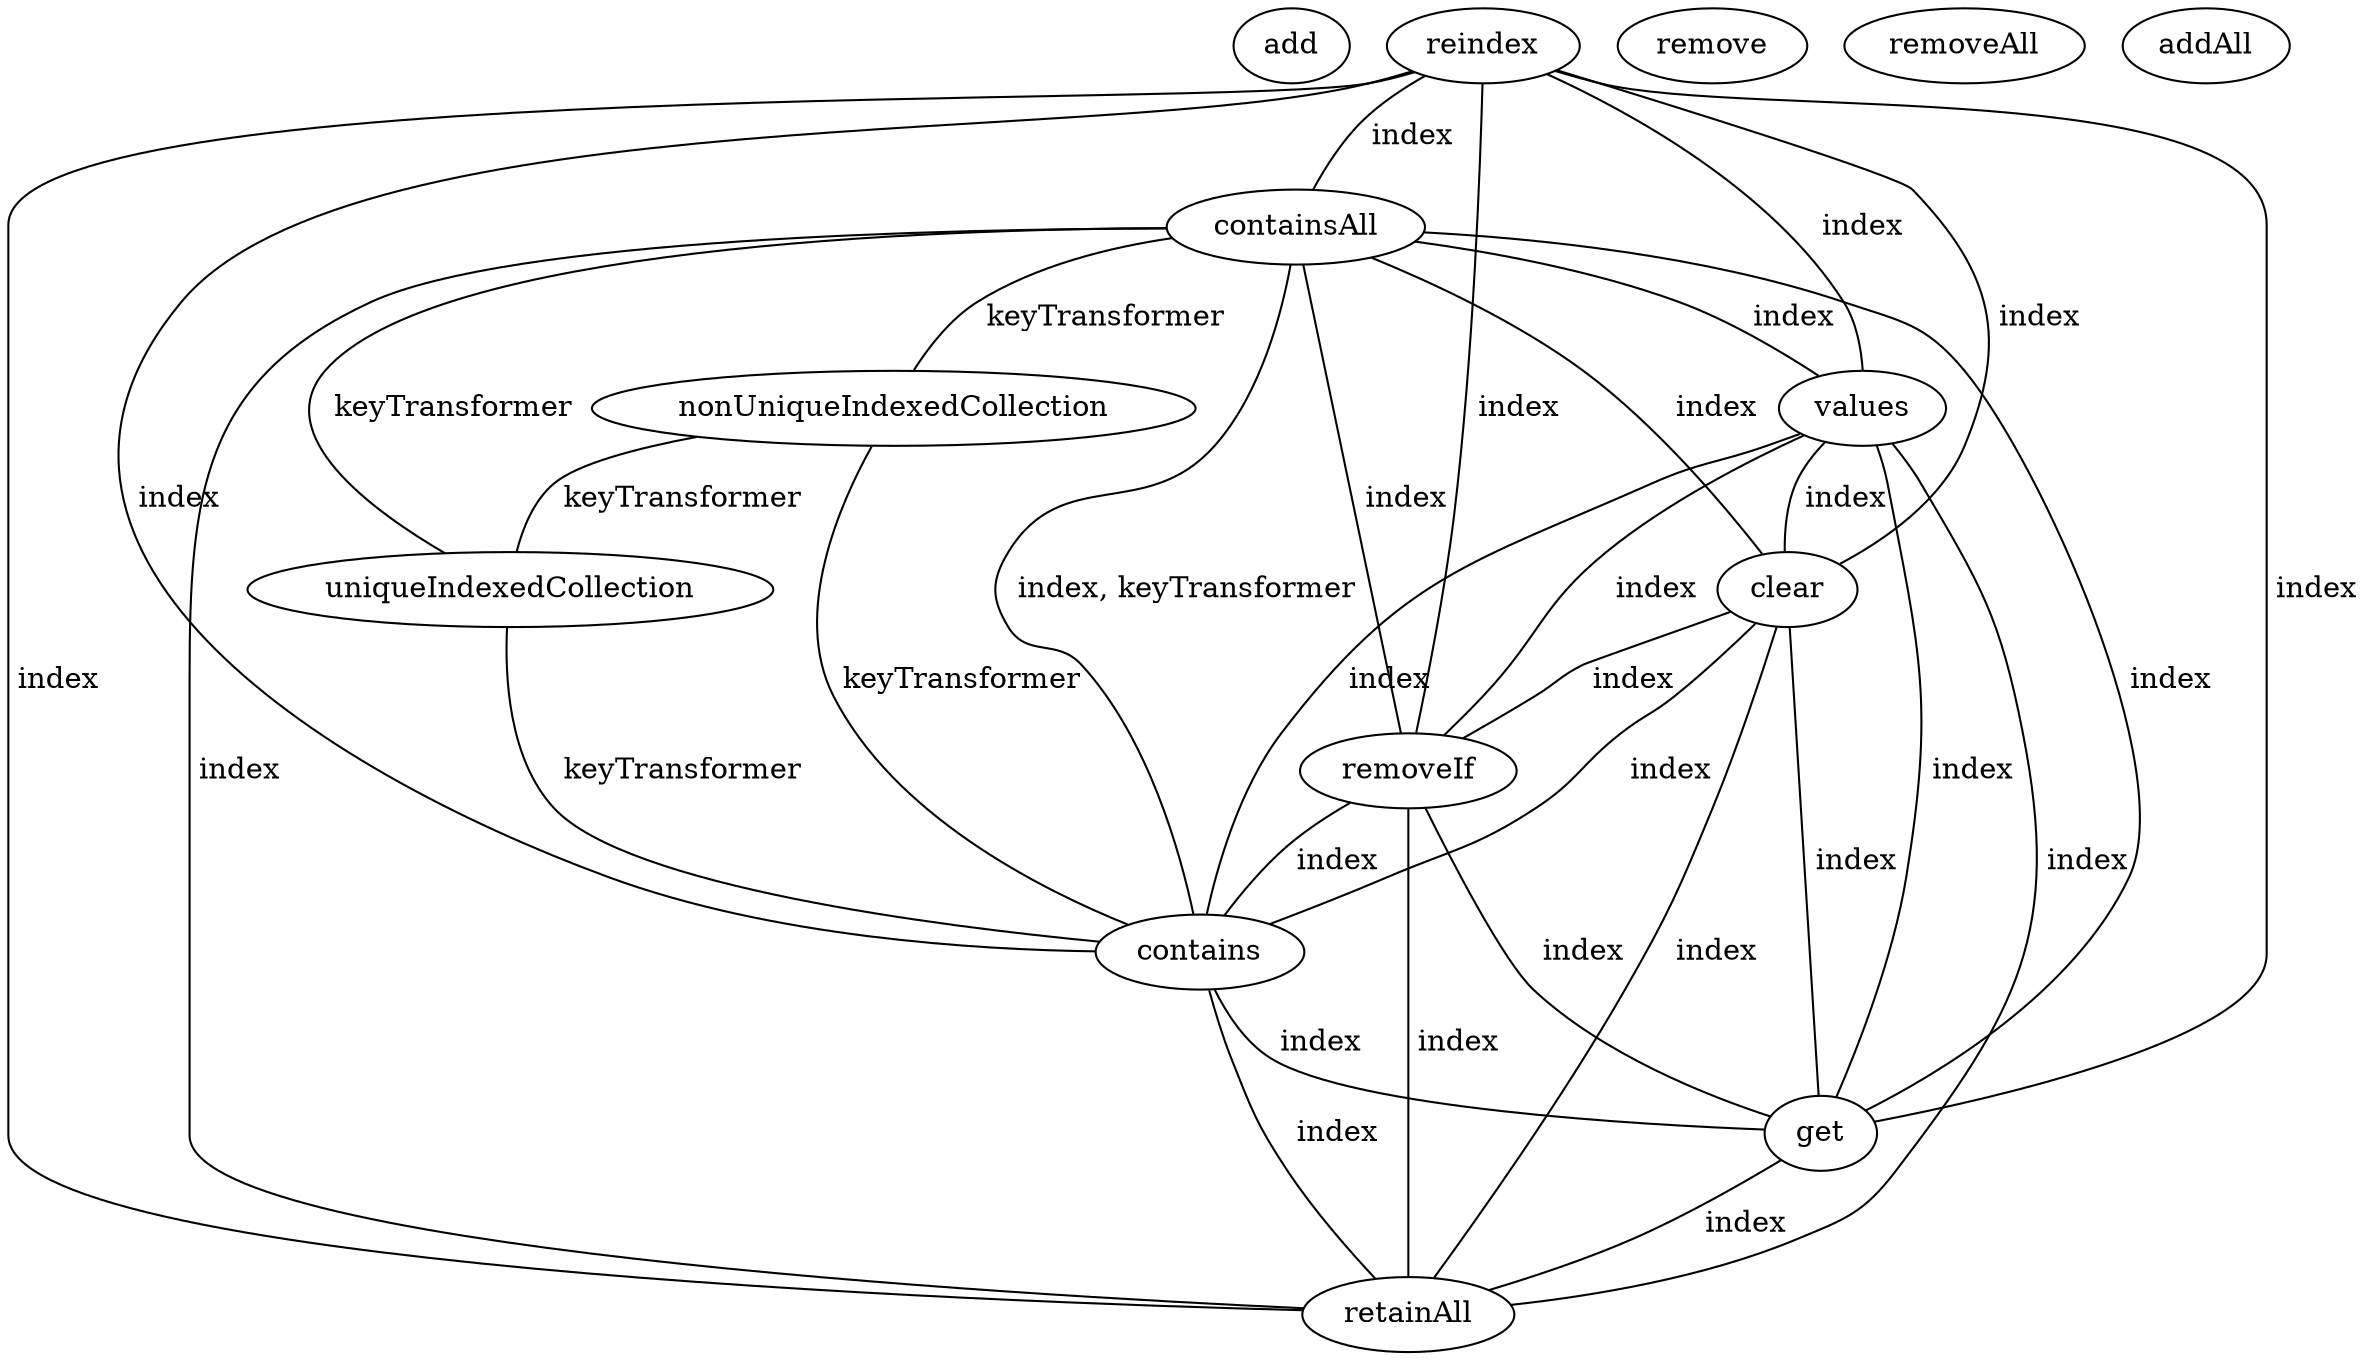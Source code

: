 digraph G {
add;
reindex;
containsAll;
values;
clear;
nonUniqueIndexedCollection;
remove;
removeIf;
uniqueIndexedCollection;
contains;
removeAll;
addAll;
get;
retainAll;
uniqueIndexedCollection -> contains [label=" keyTransformer", dir=none];
contains -> get [label=" index", dir=none];
contains -> retainAll [label=" index", dir=none];
reindex -> contains [label=" index", dir=none];
reindex -> containsAll [label=" index", dir=none];
reindex -> values [label=" index", dir=none];
reindex -> get [label=" index", dir=none];
reindex -> clear [label=" index", dir=none];
reindex -> removeIf [label=" index", dir=none];
reindex -> retainAll [label=" index", dir=none];
containsAll -> uniqueIndexedCollection [label=" keyTransformer", dir=none];
containsAll -> contains [label=" index, keyTransformer", dir=none];
containsAll -> values [label=" index", dir=none];
containsAll -> get [label=" index", dir=none];
containsAll -> clear [label=" index", dir=none];
containsAll -> nonUniqueIndexedCollection [label=" keyTransformer", dir=none];
containsAll -> removeIf [label=" index", dir=none];
containsAll -> retainAll [label=" index", dir=none];
values -> contains [label=" index", dir=none];
values -> get [label=" index", dir=none];
values -> clear [label=" index", dir=none];
values -> removeIf [label=" index", dir=none];
values -> retainAll [label=" index", dir=none];
get -> retainAll [label=" index", dir=none];
clear -> contains [label=" index", dir=none];
clear -> get [label=" index", dir=none];
clear -> removeIf [label=" index", dir=none];
clear -> retainAll [label=" index", dir=none];
nonUniqueIndexedCollection -> uniqueIndexedCollection [label=" keyTransformer", dir=none];
nonUniqueIndexedCollection -> contains [label=" keyTransformer", dir=none];
removeIf -> contains [label=" index", dir=none];
removeIf -> get [label=" index", dir=none];
removeIf -> retainAll [label=" index", dir=none];
}